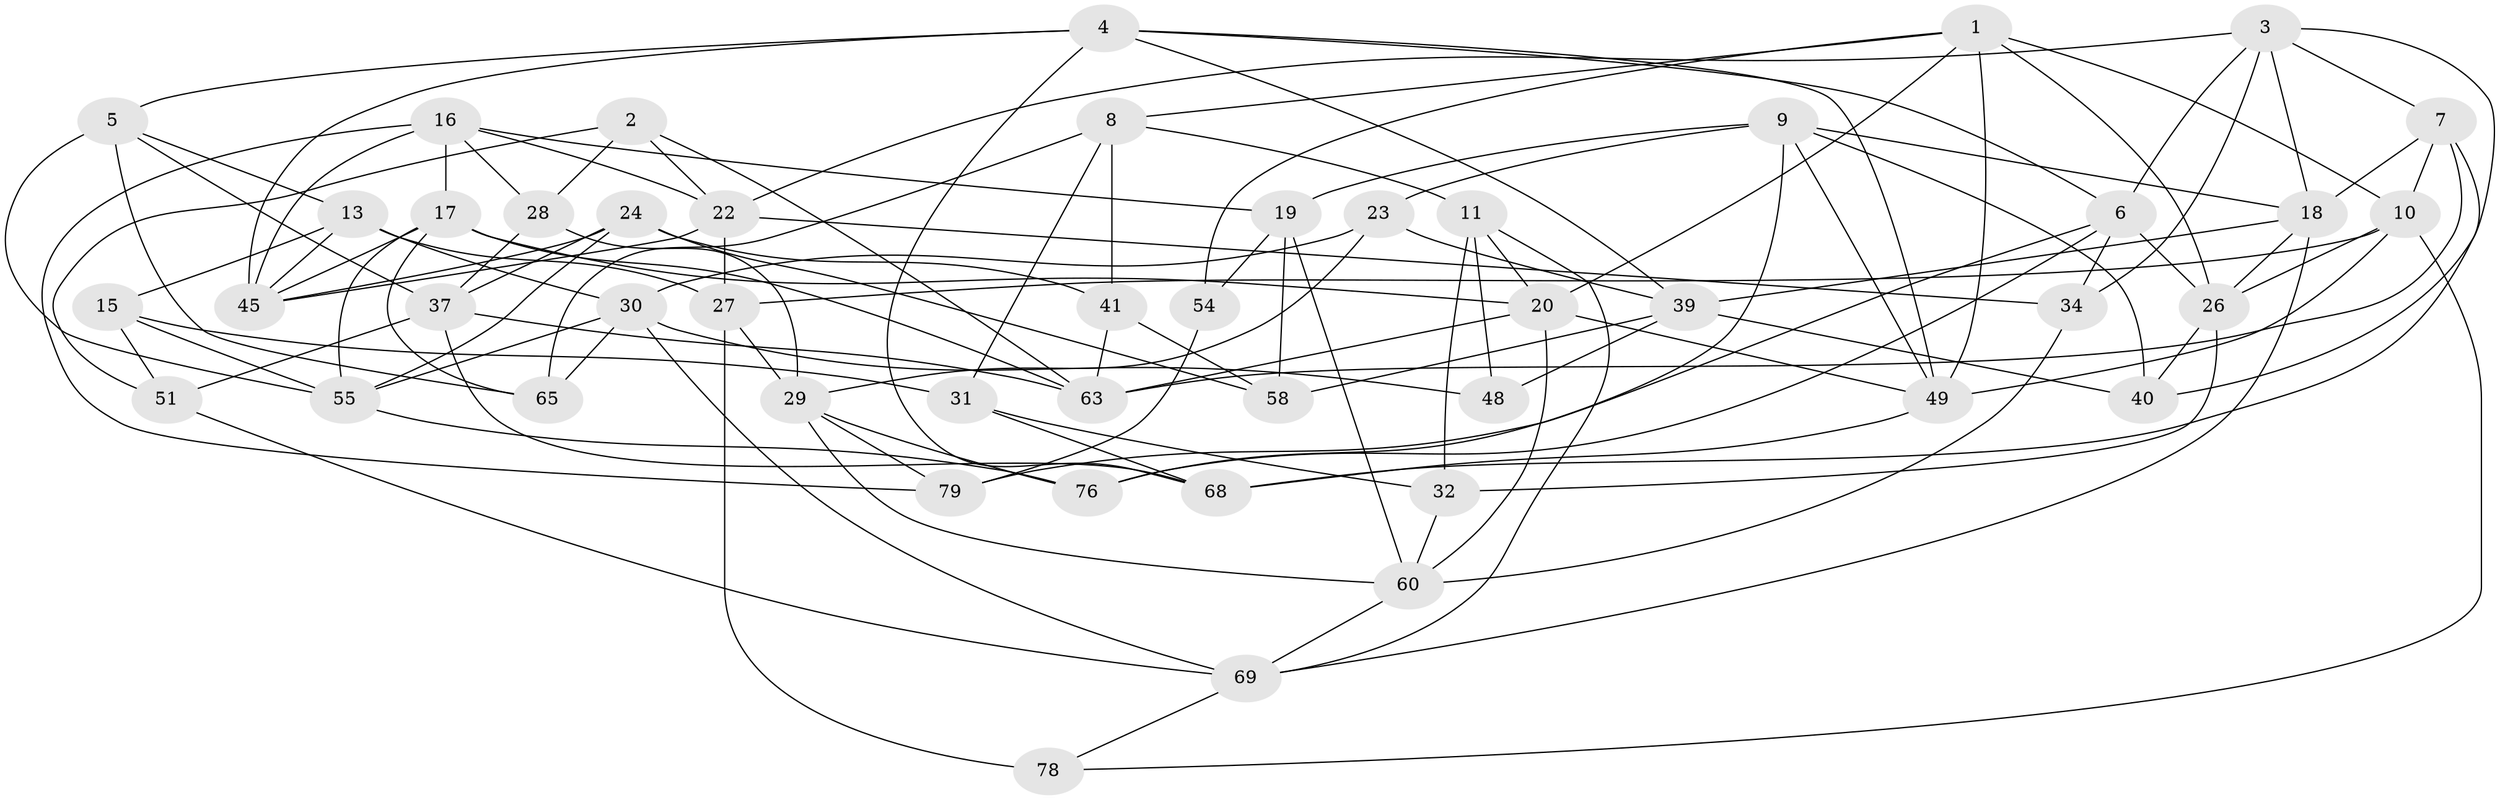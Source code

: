 // original degree distribution, {4: 1.0}
// Generated by graph-tools (version 1.1) at 2025/11/02/27/25 16:11:48]
// undirected, 48 vertices, 121 edges
graph export_dot {
graph [start="1"]
  node [color=gray90,style=filled];
  1 [super="+25"];
  2;
  3 [super="+67"];
  4 [super="+14"];
  5 [super="+42"];
  6 [super="+75"];
  7 [super="+43"];
  8 [super="+12"];
  9 [super="+38"];
  10 [super="+36"];
  11 [super="+53"];
  13 [super="+56"];
  15;
  16 [super="+73"];
  17 [super="+21"];
  18 [super="+35"];
  19 [super="+80"];
  20 [super="+46"];
  22 [super="+66"];
  23;
  24 [super="+59"];
  26 [super="+50"];
  27 [super="+72"];
  28;
  29 [super="+33"];
  30 [super="+44"];
  31;
  32;
  34;
  37 [super="+77"];
  39 [super="+61"];
  40;
  41 [super="+64"];
  45 [super="+47"];
  48;
  49 [super="+52"];
  51;
  54;
  55 [super="+57"];
  58;
  60 [super="+62"];
  63 [super="+74"];
  65;
  68 [super="+70"];
  69 [super="+71"];
  76;
  78;
  79;
  1 -- 8;
  1 -- 26;
  1 -- 20;
  1 -- 10;
  1 -- 54;
  1 -- 49;
  2 -- 63;
  2 -- 22;
  2 -- 28;
  2 -- 51;
  3 -- 22;
  3 -- 34;
  3 -- 7;
  3 -- 40;
  3 -- 18;
  3 -- 6;
  4 -- 68;
  4 -- 6;
  4 -- 39;
  4 -- 49;
  4 -- 45;
  4 -- 5;
  5 -- 65;
  5 -- 13 [weight=2];
  5 -- 37;
  5 -- 55;
  6 -- 34;
  6 -- 76;
  6 -- 79;
  6 -- 26;
  7 -- 63;
  7 -- 18;
  7 -- 10;
  7 -- 68 [weight=2];
  8 -- 41 [weight=2];
  8 -- 31;
  8 -- 65;
  8 -- 11;
  9 -- 49;
  9 -- 23;
  9 -- 76;
  9 -- 40;
  9 -- 18;
  9 -- 19;
  10 -- 49;
  10 -- 27;
  10 -- 26;
  10 -- 78;
  11 -- 32;
  11 -- 48 [weight=2];
  11 -- 20;
  11 -- 69;
  13 -- 30;
  13 -- 45;
  13 -- 27;
  13 -- 15;
  15 -- 51;
  15 -- 31;
  15 -- 55;
  16 -- 28;
  16 -- 22;
  16 -- 45;
  16 -- 17;
  16 -- 19;
  16 -- 79;
  17 -- 65;
  17 -- 45;
  17 -- 20;
  17 -- 55;
  17 -- 63;
  18 -- 39;
  18 -- 69;
  18 -- 26;
  19 -- 54 [weight=2];
  19 -- 58;
  19 -- 60;
  20 -- 49;
  20 -- 60;
  20 -- 63;
  22 -- 34;
  22 -- 45;
  22 -- 27;
  23 -- 29;
  23 -- 39;
  23 -- 30;
  24 -- 58;
  24 -- 41 [weight=2];
  24 -- 45;
  24 -- 37;
  24 -- 55;
  26 -- 32;
  26 -- 40;
  27 -- 78 [weight=2];
  27 -- 29;
  28 -- 29;
  28 -- 37;
  29 -- 79;
  29 -- 76;
  29 -- 60;
  30 -- 48;
  30 -- 65;
  30 -- 55;
  30 -- 69;
  31 -- 32;
  31 -- 68;
  32 -- 60;
  34 -- 60;
  37 -- 68;
  37 -- 51;
  37 -- 63;
  39 -- 40;
  39 -- 48;
  39 -- 58;
  41 -- 63;
  41 -- 58;
  49 -- 68;
  51 -- 69;
  54 -- 79;
  55 -- 76;
  60 -- 69;
  69 -- 78;
}
